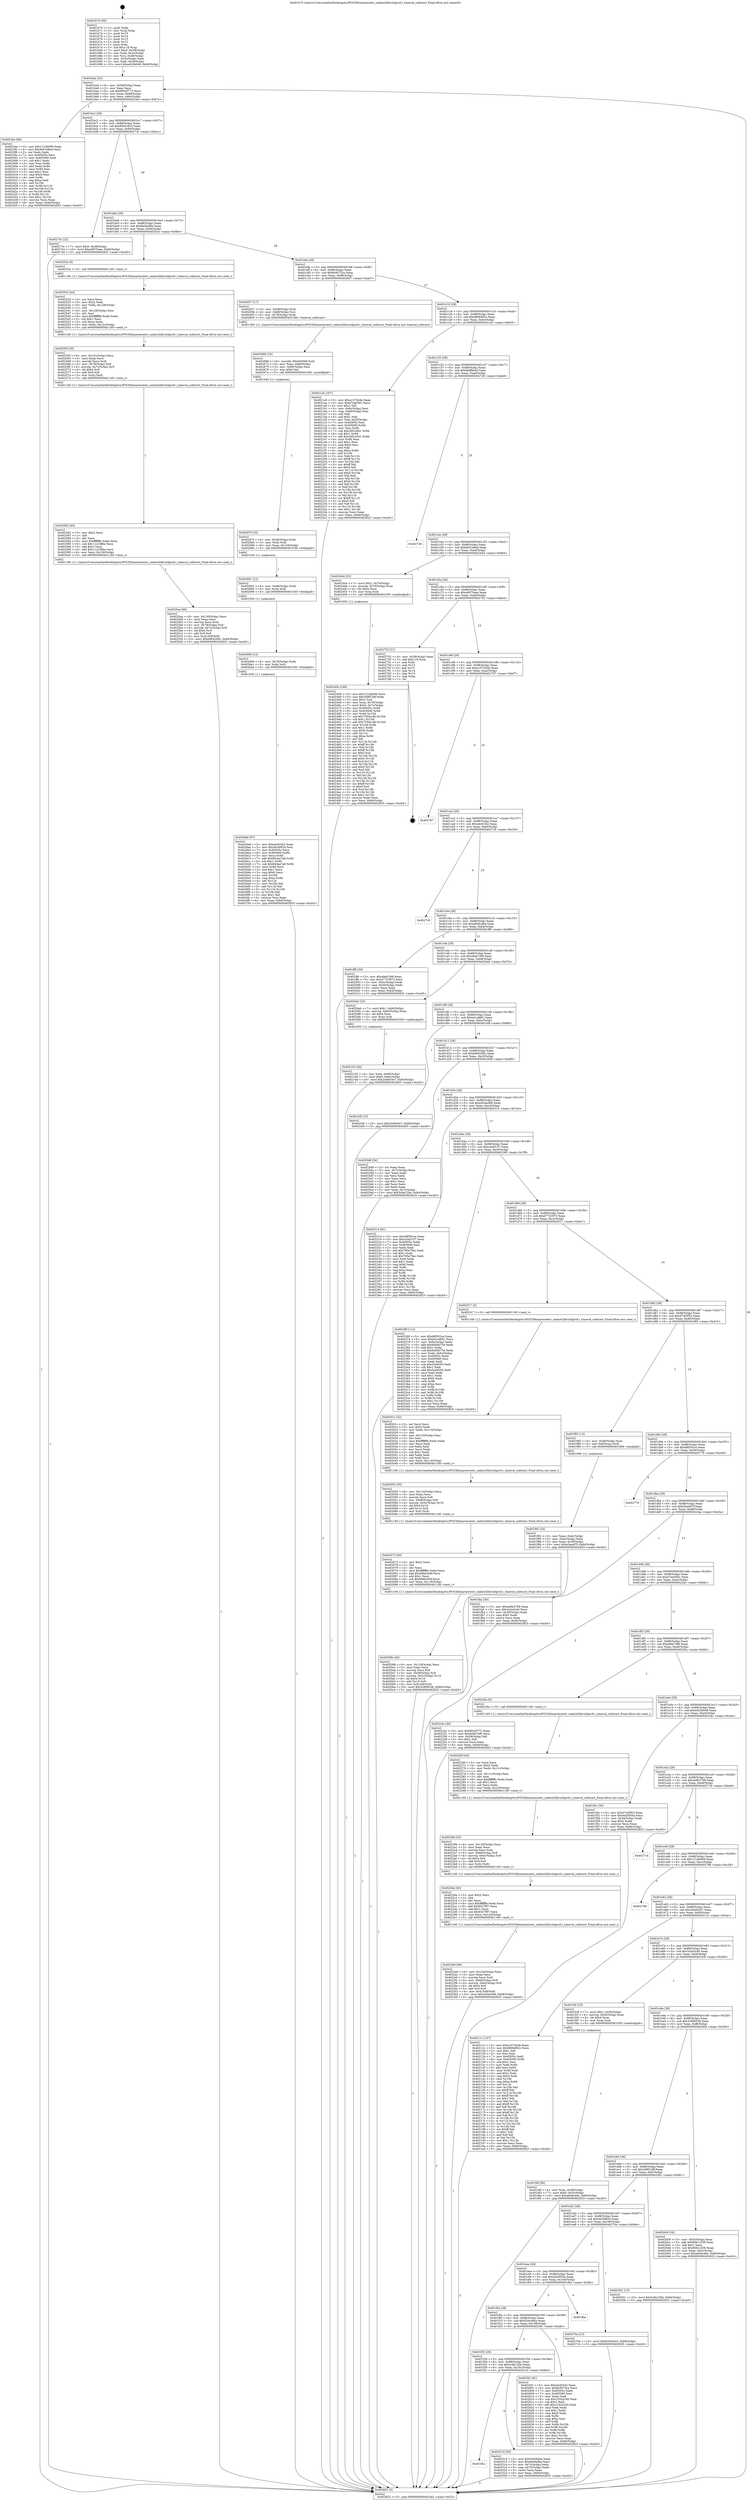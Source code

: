 digraph "0x401b70" {
  label = "0x401b70 (/mnt/c/Users/mathe/Desktop/tcc/POCII/binaries/extr_radare2librutilprof.c_timeval_subtract_Final-ollvm.out::main(0))"
  labelloc = "t"
  node[shape=record]

  Entry [label="",width=0.3,height=0.3,shape=circle,fillcolor=black,style=filled]
  "0x401ba2" [label="{
     0x401ba2 [32]\l
     | [instrs]\l
     &nbsp;&nbsp;0x401ba2 \<+6\>: mov -0x84(%rbp),%eax\l
     &nbsp;&nbsp;0x401ba8 \<+2\>: mov %eax,%ecx\l
     &nbsp;&nbsp;0x401baa \<+6\>: sub $0x8042f772,%ecx\l
     &nbsp;&nbsp;0x401bb0 \<+6\>: mov %eax,-0x88(%rbp)\l
     &nbsp;&nbsp;0x401bb6 \<+6\>: mov %ecx,-0x8c(%rbp)\l
     &nbsp;&nbsp;0x401bbc \<+6\>: je 00000000004023ee \<main+0x87e\>\l
  }"]
  "0x4023ee" [label="{
     0x4023ee [86]\l
     | [instrs]\l
     &nbsp;&nbsp;0x4023ee \<+5\>: mov $0x121db099,%eax\l
     &nbsp;&nbsp;0x4023f3 \<+5\>: mov $0x9e01b8ed,%ecx\l
     &nbsp;&nbsp;0x4023f8 \<+2\>: xor %edx,%edx\l
     &nbsp;&nbsp;0x4023fa \<+7\>: mov 0x40505c,%esi\l
     &nbsp;&nbsp;0x402401 \<+7\>: mov 0x405060,%edi\l
     &nbsp;&nbsp;0x402408 \<+3\>: sub $0x1,%edx\l
     &nbsp;&nbsp;0x40240b \<+3\>: mov %esi,%r8d\l
     &nbsp;&nbsp;0x40240e \<+3\>: add %edx,%r8d\l
     &nbsp;&nbsp;0x402411 \<+4\>: imul %r8d,%esi\l
     &nbsp;&nbsp;0x402415 \<+3\>: and $0x1,%esi\l
     &nbsp;&nbsp;0x402418 \<+3\>: cmp $0x0,%esi\l
     &nbsp;&nbsp;0x40241b \<+4\>: sete %r9b\l
     &nbsp;&nbsp;0x40241f \<+3\>: cmp $0xa,%edi\l
     &nbsp;&nbsp;0x402422 \<+4\>: setl %r10b\l
     &nbsp;&nbsp;0x402426 \<+3\>: mov %r9b,%r11b\l
     &nbsp;&nbsp;0x402429 \<+3\>: and %r10b,%r11b\l
     &nbsp;&nbsp;0x40242c \<+3\>: xor %r10b,%r9b\l
     &nbsp;&nbsp;0x40242f \<+3\>: or %r9b,%r11b\l
     &nbsp;&nbsp;0x402432 \<+4\>: test $0x1,%r11b\l
     &nbsp;&nbsp;0x402436 \<+3\>: cmovne %ecx,%eax\l
     &nbsp;&nbsp;0x402439 \<+6\>: mov %eax,-0x84(%rbp)\l
     &nbsp;&nbsp;0x40243f \<+5\>: jmp 0000000000402825 \<main+0xcb5\>\l
  }"]
  "0x401bc2" [label="{
     0x401bc2 [28]\l
     | [instrs]\l
     &nbsp;&nbsp;0x401bc2 \<+5\>: jmp 0000000000401bc7 \<main+0x57\>\l
     &nbsp;&nbsp;0x401bc7 \<+6\>: mov -0x88(%rbp),%eax\l
     &nbsp;&nbsp;0x401bcd \<+5\>: sub $0x8265c6c3,%eax\l
     &nbsp;&nbsp;0x401bd2 \<+6\>: mov %eax,-0x90(%rbp)\l
     &nbsp;&nbsp;0x401bd8 \<+6\>: je 000000000040273c \<main+0xbcc\>\l
  }"]
  Exit [label="",width=0.3,height=0.3,shape=circle,fillcolor=black,style=filled,peripheries=2]
  "0x40273c" [label="{
     0x40273c [22]\l
     | [instrs]\l
     &nbsp;&nbsp;0x40273c \<+7\>: movl $0x0,-0x38(%rbp)\l
     &nbsp;&nbsp;0x402743 \<+10\>: movl $0xa0875aee,-0x84(%rbp)\l
     &nbsp;&nbsp;0x40274d \<+5\>: jmp 0000000000402825 \<main+0xcb5\>\l
  }"]
  "0x401bde" [label="{
     0x401bde [28]\l
     | [instrs]\l
     &nbsp;&nbsp;0x401bde \<+5\>: jmp 0000000000401be3 \<main+0x73\>\l
     &nbsp;&nbsp;0x401be3 \<+6\>: mov -0x88(%rbp),%eax\l
     &nbsp;&nbsp;0x401be9 \<+5\>: sub $0x8a0defba,%eax\l
     &nbsp;&nbsp;0x401bee \<+6\>: mov %eax,-0x94(%rbp)\l
     &nbsp;&nbsp;0x401bf4 \<+6\>: je 000000000040252e \<main+0x9be\>\l
  }"]
  "0x4026a9" [label="{
     0x4026a9 [97]\l
     | [instrs]\l
     &nbsp;&nbsp;0x4026a9 \<+5\>: mov $0xa4cfc542,%eax\l
     &nbsp;&nbsp;0x4026ae \<+5\>: mov $0x3e34f924,%esi\l
     &nbsp;&nbsp;0x4026b3 \<+7\>: mov 0x40505c,%ecx\l
     &nbsp;&nbsp;0x4026ba \<+8\>: mov 0x405060,%r8d\l
     &nbsp;&nbsp;0x4026c2 \<+3\>: mov %ecx,%r9d\l
     &nbsp;&nbsp;0x4026c5 \<+7\>: add $0x843ea7a8,%r9d\l
     &nbsp;&nbsp;0x4026cc \<+4\>: sub $0x1,%r9d\l
     &nbsp;&nbsp;0x4026d0 \<+7\>: sub $0x843ea7a8,%r9d\l
     &nbsp;&nbsp;0x4026d7 \<+4\>: imul %r9d,%ecx\l
     &nbsp;&nbsp;0x4026db \<+3\>: and $0x1,%ecx\l
     &nbsp;&nbsp;0x4026de \<+3\>: cmp $0x0,%ecx\l
     &nbsp;&nbsp;0x4026e1 \<+4\>: sete %r10b\l
     &nbsp;&nbsp;0x4026e5 \<+4\>: cmp $0xa,%r8d\l
     &nbsp;&nbsp;0x4026e9 \<+4\>: setl %r11b\l
     &nbsp;&nbsp;0x4026ed \<+3\>: mov %r10b,%bl\l
     &nbsp;&nbsp;0x4026f0 \<+3\>: and %r11b,%bl\l
     &nbsp;&nbsp;0x4026f3 \<+3\>: xor %r11b,%r10b\l
     &nbsp;&nbsp;0x4026f6 \<+3\>: or %r10b,%bl\l
     &nbsp;&nbsp;0x4026f9 \<+3\>: test $0x1,%bl\l
     &nbsp;&nbsp;0x4026fc \<+3\>: cmovne %esi,%eax\l
     &nbsp;&nbsp;0x4026ff \<+6\>: mov %eax,-0x84(%rbp)\l
     &nbsp;&nbsp;0x402705 \<+5\>: jmp 0000000000402825 \<main+0xcb5\>\l
  }"]
  "0x40252e" [label="{
     0x40252e [5]\l
     | [instrs]\l
     &nbsp;&nbsp;0x40252e \<+5\>: call 0000000000401160 \<next_i\>\l
     | [calls]\l
     &nbsp;&nbsp;0x401160 \{1\} (/mnt/c/Users/mathe/Desktop/tcc/POCII/binaries/extr_radare2librutilprof.c_timeval_subtract_Final-ollvm.out::next_i)\l
  }"]
  "0x401bfa" [label="{
     0x401bfa [28]\l
     | [instrs]\l
     &nbsp;&nbsp;0x401bfa \<+5\>: jmp 0000000000401bff \<main+0x8f\>\l
     &nbsp;&nbsp;0x401bff \<+6\>: mov -0x88(%rbp),%eax\l
     &nbsp;&nbsp;0x401c05 \<+5\>: sub $0x8c9572ce,%eax\l
     &nbsp;&nbsp;0x401c0a \<+6\>: mov %eax,-0x98(%rbp)\l
     &nbsp;&nbsp;0x401c10 \<+6\>: je 0000000000402657 \<main+0xae7\>\l
  }"]
  "0x40269d" [label="{
     0x40269d [12]\l
     | [instrs]\l
     &nbsp;&nbsp;0x40269d \<+4\>: mov -0x78(%rbp),%rdx\l
     &nbsp;&nbsp;0x4026a1 \<+3\>: mov %rdx,%rdi\l
     &nbsp;&nbsp;0x4026a4 \<+5\>: call 0000000000401030 \<free@plt\>\l
     | [calls]\l
     &nbsp;&nbsp;0x401030 \{1\} (unknown)\l
  }"]
  "0x402657" [label="{
     0x402657 [17]\l
     | [instrs]\l
     &nbsp;&nbsp;0x402657 \<+4\>: mov -0x58(%rbp),%rdi\l
     &nbsp;&nbsp;0x40265b \<+4\>: mov -0x68(%rbp),%rsi\l
     &nbsp;&nbsp;0x40265f \<+4\>: mov -0x78(%rbp),%rdx\l
     &nbsp;&nbsp;0x402663 \<+5\>: call 00000000004013b0 \<timeval_subtract\>\l
     | [calls]\l
     &nbsp;&nbsp;0x4013b0 \{1\} (/mnt/c/Users/mathe/Desktop/tcc/POCII/binaries/extr_radare2librutilprof.c_timeval_subtract_Final-ollvm.out::timeval_subtract)\l
  }"]
  "0x401c16" [label="{
     0x401c16 [28]\l
     | [instrs]\l
     &nbsp;&nbsp;0x401c16 \<+5\>: jmp 0000000000401c1b \<main+0xab\>\l
     &nbsp;&nbsp;0x401c1b \<+6\>: mov -0x88(%rbp),%eax\l
     &nbsp;&nbsp;0x401c21 \<+5\>: sub $0x980b892c,%eax\l
     &nbsp;&nbsp;0x401c26 \<+6\>: mov %eax,-0x9c(%rbp)\l
     &nbsp;&nbsp;0x401c2c \<+6\>: je 00000000004021a5 \<main+0x635\>\l
  }"]
  "0x402691" [label="{
     0x402691 [12]\l
     | [instrs]\l
     &nbsp;&nbsp;0x402691 \<+4\>: mov -0x68(%rbp),%rdx\l
     &nbsp;&nbsp;0x402695 \<+3\>: mov %rdx,%rdi\l
     &nbsp;&nbsp;0x402698 \<+5\>: call 0000000000401030 \<free@plt\>\l
     | [calls]\l
     &nbsp;&nbsp;0x401030 \{1\} (unknown)\l
  }"]
  "0x4021a5" [label="{
     0x4021a5 [167]\l
     | [instrs]\l
     &nbsp;&nbsp;0x4021a5 \<+5\>: mov $0xa10742de,%eax\l
     &nbsp;&nbsp;0x4021aa \<+5\>: mov $0xe7eed391,%ecx\l
     &nbsp;&nbsp;0x4021af \<+2\>: mov $0x1,%dl\l
     &nbsp;&nbsp;0x4021b1 \<+3\>: mov -0x6c(%rbp),%esi\l
     &nbsp;&nbsp;0x4021b4 \<+3\>: cmp -0x60(%rbp),%esi\l
     &nbsp;&nbsp;0x4021b7 \<+4\>: setl %dil\l
     &nbsp;&nbsp;0x4021bb \<+4\>: and $0x1,%dil\l
     &nbsp;&nbsp;0x4021bf \<+4\>: mov %dil,-0x29(%rbp)\l
     &nbsp;&nbsp;0x4021c3 \<+7\>: mov 0x40505c,%esi\l
     &nbsp;&nbsp;0x4021ca \<+8\>: mov 0x405060,%r8d\l
     &nbsp;&nbsp;0x4021d2 \<+3\>: mov %esi,%r9d\l
     &nbsp;&nbsp;0x4021d5 \<+7\>: sub $0x2bf1a5d1,%r9d\l
     &nbsp;&nbsp;0x4021dc \<+4\>: sub $0x1,%r9d\l
     &nbsp;&nbsp;0x4021e0 \<+7\>: add $0x2bf1a5d1,%r9d\l
     &nbsp;&nbsp;0x4021e7 \<+4\>: imul %r9d,%esi\l
     &nbsp;&nbsp;0x4021eb \<+3\>: and $0x1,%esi\l
     &nbsp;&nbsp;0x4021ee \<+3\>: cmp $0x0,%esi\l
     &nbsp;&nbsp;0x4021f1 \<+4\>: sete %dil\l
     &nbsp;&nbsp;0x4021f5 \<+4\>: cmp $0xa,%r8d\l
     &nbsp;&nbsp;0x4021f9 \<+4\>: setl %r10b\l
     &nbsp;&nbsp;0x4021fd \<+3\>: mov %dil,%r11b\l
     &nbsp;&nbsp;0x402200 \<+4\>: xor $0xff,%r11b\l
     &nbsp;&nbsp;0x402204 \<+3\>: mov %r10b,%bl\l
     &nbsp;&nbsp;0x402207 \<+3\>: xor $0xff,%bl\l
     &nbsp;&nbsp;0x40220a \<+3\>: xor $0x0,%dl\l
     &nbsp;&nbsp;0x40220d \<+3\>: mov %r11b,%r14b\l
     &nbsp;&nbsp;0x402210 \<+4\>: and $0x0,%r14b\l
     &nbsp;&nbsp;0x402214 \<+3\>: and %dl,%dil\l
     &nbsp;&nbsp;0x402217 \<+3\>: mov %bl,%r15b\l
     &nbsp;&nbsp;0x40221a \<+4\>: and $0x0,%r15b\l
     &nbsp;&nbsp;0x40221e \<+3\>: and %dl,%r10b\l
     &nbsp;&nbsp;0x402221 \<+3\>: or %dil,%r14b\l
     &nbsp;&nbsp;0x402224 \<+3\>: or %r10b,%r15b\l
     &nbsp;&nbsp;0x402227 \<+3\>: xor %r15b,%r14b\l
     &nbsp;&nbsp;0x40222a \<+3\>: or %bl,%r11b\l
     &nbsp;&nbsp;0x40222d \<+4\>: xor $0xff,%r11b\l
     &nbsp;&nbsp;0x402231 \<+3\>: or $0x0,%dl\l
     &nbsp;&nbsp;0x402234 \<+3\>: and %dl,%r11b\l
     &nbsp;&nbsp;0x402237 \<+3\>: or %r11b,%r14b\l
     &nbsp;&nbsp;0x40223a \<+4\>: test $0x1,%r14b\l
     &nbsp;&nbsp;0x40223e \<+3\>: cmovne %ecx,%eax\l
     &nbsp;&nbsp;0x402241 \<+6\>: mov %eax,-0x84(%rbp)\l
     &nbsp;&nbsp;0x402247 \<+5\>: jmp 0000000000402825 \<main+0xcb5\>\l
  }"]
  "0x401c32" [label="{
     0x401c32 [28]\l
     | [instrs]\l
     &nbsp;&nbsp;0x401c32 \<+5\>: jmp 0000000000401c37 \<main+0xc7\>\l
     &nbsp;&nbsp;0x401c37 \<+6\>: mov -0x88(%rbp),%eax\l
     &nbsp;&nbsp;0x401c3d \<+5\>: sub $0x9b8f8e04,%eax\l
     &nbsp;&nbsp;0x401c42 \<+6\>: mov %eax,-0xa0(%rbp)\l
     &nbsp;&nbsp;0x401c48 \<+6\>: je 0000000000402728 \<main+0xbb8\>\l
  }"]
  "0x40267f" [label="{
     0x40267f [18]\l
     | [instrs]\l
     &nbsp;&nbsp;0x40267f \<+4\>: mov -0x58(%rbp),%rdx\l
     &nbsp;&nbsp;0x402683 \<+3\>: mov %rdx,%rdi\l
     &nbsp;&nbsp;0x402686 \<+6\>: mov %eax,-0x134(%rbp)\l
     &nbsp;&nbsp;0x40268c \<+5\>: call 0000000000401030 \<free@plt\>\l
     | [calls]\l
     &nbsp;&nbsp;0x401030 \{1\} (unknown)\l
  }"]
  "0x402728" [label="{
     0x402728\l
  }", style=dashed]
  "0x401c4e" [label="{
     0x401c4e [28]\l
     | [instrs]\l
     &nbsp;&nbsp;0x401c4e \<+5\>: jmp 0000000000401c53 \<main+0xe3\>\l
     &nbsp;&nbsp;0x401c53 \<+6\>: mov -0x88(%rbp),%eax\l
     &nbsp;&nbsp;0x401c59 \<+5\>: sub $0x9e01b8ed,%eax\l
     &nbsp;&nbsp;0x401c5e \<+6\>: mov %eax,-0xa4(%rbp)\l
     &nbsp;&nbsp;0x401c64 \<+6\>: je 0000000000402444 \<main+0x8d4\>\l
  }"]
  "0x402668" [label="{
     0x402668 [23]\l
     | [instrs]\l
     &nbsp;&nbsp;0x402668 \<+10\>: movabs $0x4030b6,%rdi\l
     &nbsp;&nbsp;0x402672 \<+3\>: mov %eax,-0x80(%rbp)\l
     &nbsp;&nbsp;0x402675 \<+3\>: mov -0x80(%rbp),%esi\l
     &nbsp;&nbsp;0x402678 \<+2\>: mov $0x0,%al\l
     &nbsp;&nbsp;0x40267a \<+5\>: call 0000000000401040 \<printf@plt\>\l
     | [calls]\l
     &nbsp;&nbsp;0x401040 \{1\} (unknown)\l
  }"]
  "0x402444" [label="{
     0x402444 [23]\l
     | [instrs]\l
     &nbsp;&nbsp;0x402444 \<+7\>: movl $0x1,-0x70(%rbp)\l
     &nbsp;&nbsp;0x40244b \<+4\>: movslq -0x70(%rbp),%rax\l
     &nbsp;&nbsp;0x40244f \<+4\>: shl $0x4,%rax\l
     &nbsp;&nbsp;0x402453 \<+3\>: mov %rax,%rdi\l
     &nbsp;&nbsp;0x402456 \<+5\>: call 0000000000401050 \<malloc@plt\>\l
     | [calls]\l
     &nbsp;&nbsp;0x401050 \{1\} (unknown)\l
  }"]
  "0x401c6a" [label="{
     0x401c6a [28]\l
     | [instrs]\l
     &nbsp;&nbsp;0x401c6a \<+5\>: jmp 0000000000401c6f \<main+0xff\>\l
     &nbsp;&nbsp;0x401c6f \<+6\>: mov -0x88(%rbp),%eax\l
     &nbsp;&nbsp;0x401c75 \<+5\>: sub $0xa0875aee,%eax\l
     &nbsp;&nbsp;0x401c7a \<+6\>: mov %eax,-0xa8(%rbp)\l
     &nbsp;&nbsp;0x401c80 \<+6\>: je 0000000000402752 \<main+0xbe2\>\l
  }"]
  "0x4025aa" [label="{
     0x4025aa [46]\l
     | [instrs]\l
     &nbsp;&nbsp;0x4025aa \<+6\>: mov -0x130(%rbp),%ecx\l
     &nbsp;&nbsp;0x4025b0 \<+3\>: imul %eax,%ecx\l
     &nbsp;&nbsp;0x4025b3 \<+3\>: movslq %ecx,%rdi\l
     &nbsp;&nbsp;0x4025b6 \<+4\>: mov -0x78(%rbp),%r8\l
     &nbsp;&nbsp;0x4025ba \<+4\>: movslq -0x7c(%rbp),%r9\l
     &nbsp;&nbsp;0x4025be \<+4\>: shl $0x4,%r9\l
     &nbsp;&nbsp;0x4025c2 \<+3\>: add %r9,%r8\l
     &nbsp;&nbsp;0x4025c5 \<+4\>: mov %rdi,0x8(%r8)\l
     &nbsp;&nbsp;0x4025c9 \<+10\>: movl $0xb964290c,-0x84(%rbp)\l
     &nbsp;&nbsp;0x4025d3 \<+5\>: jmp 0000000000402825 \<main+0xcb5\>\l
  }"]
  "0x402752" [label="{
     0x402752 [21]\l
     | [instrs]\l
     &nbsp;&nbsp;0x402752 \<+3\>: mov -0x38(%rbp),%eax\l
     &nbsp;&nbsp;0x402755 \<+7\>: add $0x118,%rsp\l
     &nbsp;&nbsp;0x40275c \<+1\>: pop %rbx\l
     &nbsp;&nbsp;0x40275d \<+2\>: pop %r12\l
     &nbsp;&nbsp;0x40275f \<+2\>: pop %r13\l
     &nbsp;&nbsp;0x402761 \<+2\>: pop %r14\l
     &nbsp;&nbsp;0x402763 \<+2\>: pop %r15\l
     &nbsp;&nbsp;0x402765 \<+1\>: pop %rbp\l
     &nbsp;&nbsp;0x402766 \<+1\>: ret\l
  }"]
  "0x401c86" [label="{
     0x401c86 [28]\l
     | [instrs]\l
     &nbsp;&nbsp;0x401c86 \<+5\>: jmp 0000000000401c8b \<main+0x11b\>\l
     &nbsp;&nbsp;0x401c8b \<+6\>: mov -0x88(%rbp),%eax\l
     &nbsp;&nbsp;0x401c91 \<+5\>: sub $0xa10742de,%eax\l
     &nbsp;&nbsp;0x401c96 \<+6\>: mov %eax,-0xac(%rbp)\l
     &nbsp;&nbsp;0x401c9c \<+6\>: je 0000000000402767 \<main+0xbf7\>\l
  }"]
  "0x402582" [label="{
     0x402582 [40]\l
     | [instrs]\l
     &nbsp;&nbsp;0x402582 \<+5\>: mov $0x2,%ecx\l
     &nbsp;&nbsp;0x402587 \<+1\>: cltd\l
     &nbsp;&nbsp;0x402588 \<+2\>: idiv %ecx\l
     &nbsp;&nbsp;0x40258a \<+6\>: imul $0xfffffffe,%edx,%ecx\l
     &nbsp;&nbsp;0x402590 \<+6\>: sub $0x11c2386e,%ecx\l
     &nbsp;&nbsp;0x402596 \<+3\>: add $0x1,%ecx\l
     &nbsp;&nbsp;0x402599 \<+6\>: add $0x11c2386e,%ecx\l
     &nbsp;&nbsp;0x40259f \<+6\>: mov %ecx,-0x130(%rbp)\l
     &nbsp;&nbsp;0x4025a5 \<+5\>: call 0000000000401160 \<next_i\>\l
     | [calls]\l
     &nbsp;&nbsp;0x401160 \{1\} (/mnt/c/Users/mathe/Desktop/tcc/POCII/binaries/extr_radare2librutilprof.c_timeval_subtract_Final-ollvm.out::next_i)\l
  }"]
  "0x402767" [label="{
     0x402767\l
  }", style=dashed]
  "0x401ca2" [label="{
     0x401ca2 [28]\l
     | [instrs]\l
     &nbsp;&nbsp;0x401ca2 \<+5\>: jmp 0000000000401ca7 \<main+0x137\>\l
     &nbsp;&nbsp;0x401ca7 \<+6\>: mov -0x88(%rbp),%eax\l
     &nbsp;&nbsp;0x401cad \<+5\>: sub $0xa4cfc542,%eax\l
     &nbsp;&nbsp;0x401cb2 \<+6\>: mov %eax,-0xb0(%rbp)\l
     &nbsp;&nbsp;0x401cb8 \<+6\>: je 00000000004027c9 \<main+0xc59\>\l
  }"]
  "0x40255f" [label="{
     0x40255f [35]\l
     | [instrs]\l
     &nbsp;&nbsp;0x40255f \<+6\>: mov -0x12c(%rbp),%ecx\l
     &nbsp;&nbsp;0x402565 \<+3\>: imul %eax,%ecx\l
     &nbsp;&nbsp;0x402568 \<+3\>: movslq %ecx,%rdi\l
     &nbsp;&nbsp;0x40256b \<+4\>: mov -0x78(%rbp),%r8\l
     &nbsp;&nbsp;0x40256f \<+4\>: movslq -0x7c(%rbp),%r9\l
     &nbsp;&nbsp;0x402573 \<+4\>: shl $0x4,%r9\l
     &nbsp;&nbsp;0x402577 \<+3\>: add %r9,%r8\l
     &nbsp;&nbsp;0x40257a \<+3\>: mov %rdi,(%r8)\l
     &nbsp;&nbsp;0x40257d \<+5\>: call 0000000000401160 \<next_i\>\l
     | [calls]\l
     &nbsp;&nbsp;0x401160 \{1\} (/mnt/c/Users/mathe/Desktop/tcc/POCII/binaries/extr_radare2librutilprof.c_timeval_subtract_Final-ollvm.out::next_i)\l
  }"]
  "0x4027c9" [label="{
     0x4027c9\l
  }", style=dashed]
  "0x401cbe" [label="{
     0x401cbe [28]\l
     | [instrs]\l
     &nbsp;&nbsp;0x401cbe \<+5\>: jmp 0000000000401cc3 \<main+0x153\>\l
     &nbsp;&nbsp;0x401cc3 \<+6\>: mov -0x88(%rbp),%eax\l
     &nbsp;&nbsp;0x401cc9 \<+5\>: sub $0xa60dc46e,%eax\l
     &nbsp;&nbsp;0x401cce \<+6\>: mov %eax,-0xb4(%rbp)\l
     &nbsp;&nbsp;0x401cd4 \<+6\>: je 0000000000401ff9 \<main+0x489\>\l
  }"]
  "0x402533" [label="{
     0x402533 [44]\l
     | [instrs]\l
     &nbsp;&nbsp;0x402533 \<+2\>: xor %ecx,%ecx\l
     &nbsp;&nbsp;0x402535 \<+5\>: mov $0x2,%edx\l
     &nbsp;&nbsp;0x40253a \<+6\>: mov %edx,-0x128(%rbp)\l
     &nbsp;&nbsp;0x402540 \<+1\>: cltd\l
     &nbsp;&nbsp;0x402541 \<+6\>: mov -0x128(%rbp),%esi\l
     &nbsp;&nbsp;0x402547 \<+2\>: idiv %esi\l
     &nbsp;&nbsp;0x402549 \<+6\>: imul $0xfffffffe,%edx,%edx\l
     &nbsp;&nbsp;0x40254f \<+3\>: sub $0x1,%ecx\l
     &nbsp;&nbsp;0x402552 \<+2\>: sub %ecx,%edx\l
     &nbsp;&nbsp;0x402554 \<+6\>: mov %edx,-0x12c(%rbp)\l
     &nbsp;&nbsp;0x40255a \<+5\>: call 0000000000401160 \<next_i\>\l
     | [calls]\l
     &nbsp;&nbsp;0x401160 \{1\} (/mnt/c/Users/mathe/Desktop/tcc/POCII/binaries/extr_radare2librutilprof.c_timeval_subtract_Final-ollvm.out::next_i)\l
  }"]
  "0x401ff9" [label="{
     0x401ff9 [30]\l
     | [instrs]\l
     &nbsp;&nbsp;0x401ff9 \<+5\>: mov $0xa9ab7ef9,%eax\l
     &nbsp;&nbsp;0x401ffe \<+5\>: mov $0xd7723973,%ecx\l
     &nbsp;&nbsp;0x402003 \<+3\>: mov -0x5c(%rbp),%edx\l
     &nbsp;&nbsp;0x402006 \<+3\>: cmp -0x50(%rbp),%edx\l
     &nbsp;&nbsp;0x402009 \<+3\>: cmovl %ecx,%eax\l
     &nbsp;&nbsp;0x40200c \<+6\>: mov %eax,-0x84(%rbp)\l
     &nbsp;&nbsp;0x402012 \<+5\>: jmp 0000000000402825 \<main+0xcb5\>\l
  }"]
  "0x401cda" [label="{
     0x401cda [28]\l
     | [instrs]\l
     &nbsp;&nbsp;0x401cda \<+5\>: jmp 0000000000401cdf \<main+0x16f\>\l
     &nbsp;&nbsp;0x401cdf \<+6\>: mov -0x88(%rbp),%eax\l
     &nbsp;&nbsp;0x401ce5 \<+5\>: sub $0xa9ab7ef9,%eax\l
     &nbsp;&nbsp;0x401cea \<+6\>: mov %eax,-0xb8(%rbp)\l
     &nbsp;&nbsp;0x401cf0 \<+6\>: je 00000000004020eb \<main+0x57b\>\l
  }"]
  "0x401f42" [label="{
     0x401f42\l
  }", style=dashed]
  "0x4020eb" [label="{
     0x4020eb [23]\l
     | [instrs]\l
     &nbsp;&nbsp;0x4020eb \<+7\>: movl $0x1,-0x60(%rbp)\l
     &nbsp;&nbsp;0x4020f2 \<+4\>: movslq -0x60(%rbp),%rax\l
     &nbsp;&nbsp;0x4020f6 \<+4\>: shl $0x4,%rax\l
     &nbsp;&nbsp;0x4020fa \<+3\>: mov %rax,%rdi\l
     &nbsp;&nbsp;0x4020fd \<+5\>: call 0000000000401050 \<malloc@plt\>\l
     | [calls]\l
     &nbsp;&nbsp;0x401050 \{1\} (unknown)\l
  }"]
  "0x401cf6" [label="{
     0x401cf6 [28]\l
     | [instrs]\l
     &nbsp;&nbsp;0x401cf6 \<+5\>: jmp 0000000000401cfb \<main+0x18b\>\l
     &nbsp;&nbsp;0x401cfb \<+6\>: mov -0x88(%rbp),%eax\l
     &nbsp;&nbsp;0x401d01 \<+5\>: sub $0xb41a8fd1,%eax\l
     &nbsp;&nbsp;0x401d06 \<+6\>: mov %eax,-0xbc(%rbp)\l
     &nbsp;&nbsp;0x401d0c \<+6\>: je 00000000004023df \<main+0x86f\>\l
  }"]
  "0x402510" [label="{
     0x402510 [30]\l
     | [instrs]\l
     &nbsp;&nbsp;0x402510 \<+5\>: mov $0x55dc0e6a,%eax\l
     &nbsp;&nbsp;0x402515 \<+5\>: mov $0x8a0defba,%ecx\l
     &nbsp;&nbsp;0x40251a \<+3\>: mov -0x7c(%rbp),%edx\l
     &nbsp;&nbsp;0x40251d \<+3\>: cmp -0x70(%rbp),%edx\l
     &nbsp;&nbsp;0x402520 \<+3\>: cmovl %ecx,%eax\l
     &nbsp;&nbsp;0x402523 \<+6\>: mov %eax,-0x84(%rbp)\l
     &nbsp;&nbsp;0x402529 \<+5\>: jmp 0000000000402825 \<main+0xcb5\>\l
  }"]
  "0x4023df" [label="{
     0x4023df [15]\l
     | [instrs]\l
     &nbsp;&nbsp;0x4023df \<+10\>: movl $0x24d403e7,-0x84(%rbp)\l
     &nbsp;&nbsp;0x4023e9 \<+5\>: jmp 0000000000402825 \<main+0xcb5\>\l
  }"]
  "0x401d12" [label="{
     0x401d12 [28]\l
     | [instrs]\l
     &nbsp;&nbsp;0x401d12 \<+5\>: jmp 0000000000401d17 \<main+0x1a7\>\l
     &nbsp;&nbsp;0x401d17 \<+6\>: mov -0x88(%rbp),%eax\l
     &nbsp;&nbsp;0x401d1d \<+5\>: sub $0xb964290c,%eax\l
     &nbsp;&nbsp;0x401d22 \<+6\>: mov %eax,-0xc0(%rbp)\l
     &nbsp;&nbsp;0x401d28 \<+6\>: je 00000000004025d8 \<main+0xa68\>\l
  }"]
  "0x401f26" [label="{
     0x401f26 [28]\l
     | [instrs]\l
     &nbsp;&nbsp;0x401f26 \<+5\>: jmp 0000000000401f2b \<main+0x3bb\>\l
     &nbsp;&nbsp;0x401f2b \<+6\>: mov -0x88(%rbp),%eax\l
     &nbsp;&nbsp;0x401f31 \<+5\>: sub $0x5c9e12bb,%eax\l
     &nbsp;&nbsp;0x401f36 \<+6\>: mov %eax,-0x10c(%rbp)\l
     &nbsp;&nbsp;0x401f3c \<+6\>: je 0000000000402510 \<main+0x9a0\>\l
  }"]
  "0x4025d8" [label="{
     0x4025d8 [36]\l
     | [instrs]\l
     &nbsp;&nbsp;0x4025d8 \<+2\>: xor %eax,%eax\l
     &nbsp;&nbsp;0x4025da \<+3\>: mov -0x7c(%rbp),%ecx\l
     &nbsp;&nbsp;0x4025dd \<+2\>: mov %eax,%edx\l
     &nbsp;&nbsp;0x4025df \<+2\>: sub %ecx,%edx\l
     &nbsp;&nbsp;0x4025e1 \<+2\>: mov %eax,%ecx\l
     &nbsp;&nbsp;0x4025e3 \<+3\>: sub $0x1,%ecx\l
     &nbsp;&nbsp;0x4025e6 \<+2\>: add %ecx,%edx\l
     &nbsp;&nbsp;0x4025e8 \<+2\>: sub %edx,%eax\l
     &nbsp;&nbsp;0x4025ea \<+3\>: mov %eax,-0x7c(%rbp)\l
     &nbsp;&nbsp;0x4025ed \<+10\>: movl $0x5c9e12bb,-0x84(%rbp)\l
     &nbsp;&nbsp;0x4025f7 \<+5\>: jmp 0000000000402825 \<main+0xcb5\>\l
  }"]
  "0x401d2e" [label="{
     0x401d2e [28]\l
     | [instrs]\l
     &nbsp;&nbsp;0x401d2e \<+5\>: jmp 0000000000401d33 \<main+0x1c3\>\l
     &nbsp;&nbsp;0x401d33 \<+6\>: mov -0x88(%rbp),%eax\l
     &nbsp;&nbsp;0x401d39 \<+5\>: sub $0xc63ea3b8,%eax\l
     &nbsp;&nbsp;0x401d3e \<+6\>: mov %eax,-0xc4(%rbp)\l
     &nbsp;&nbsp;0x401d44 \<+6\>: je 0000000000402314 \<main+0x7a4\>\l
  }"]
  "0x4025fc" [label="{
     0x4025fc [91]\l
     | [instrs]\l
     &nbsp;&nbsp;0x4025fc \<+5\>: mov $0xa4cfc542,%eax\l
     &nbsp;&nbsp;0x402601 \<+5\>: mov $0x8c9572ce,%ecx\l
     &nbsp;&nbsp;0x402606 \<+7\>: mov 0x40505c,%edx\l
     &nbsp;&nbsp;0x40260d \<+7\>: mov 0x405060,%esi\l
     &nbsp;&nbsp;0x402614 \<+2\>: mov %edx,%edi\l
     &nbsp;&nbsp;0x402616 \<+6\>: sub $0x2192d160,%edi\l
     &nbsp;&nbsp;0x40261c \<+3\>: sub $0x1,%edi\l
     &nbsp;&nbsp;0x40261f \<+6\>: add $0x2192d160,%edi\l
     &nbsp;&nbsp;0x402625 \<+3\>: imul %edi,%edx\l
     &nbsp;&nbsp;0x402628 \<+3\>: and $0x1,%edx\l
     &nbsp;&nbsp;0x40262b \<+3\>: cmp $0x0,%edx\l
     &nbsp;&nbsp;0x40262e \<+4\>: sete %r8b\l
     &nbsp;&nbsp;0x402632 \<+3\>: cmp $0xa,%esi\l
     &nbsp;&nbsp;0x402635 \<+4\>: setl %r9b\l
     &nbsp;&nbsp;0x402639 \<+3\>: mov %r8b,%r10b\l
     &nbsp;&nbsp;0x40263c \<+3\>: and %r9b,%r10b\l
     &nbsp;&nbsp;0x40263f \<+3\>: xor %r9b,%r8b\l
     &nbsp;&nbsp;0x402642 \<+3\>: or %r8b,%r10b\l
     &nbsp;&nbsp;0x402645 \<+4\>: test $0x1,%r10b\l
     &nbsp;&nbsp;0x402649 \<+3\>: cmovne %ecx,%eax\l
     &nbsp;&nbsp;0x40264c \<+6\>: mov %eax,-0x84(%rbp)\l
     &nbsp;&nbsp;0x402652 \<+5\>: jmp 0000000000402825 \<main+0xcb5\>\l
  }"]
  "0x402314" [label="{
     0x402314 [91]\l
     | [instrs]\l
     &nbsp;&nbsp;0x402314 \<+5\>: mov $0xd8f302ce,%eax\l
     &nbsp;&nbsp;0x402319 \<+5\>: mov $0xca5a51f7,%ecx\l
     &nbsp;&nbsp;0x40231e \<+7\>: mov 0x40505c,%edx\l
     &nbsp;&nbsp;0x402325 \<+7\>: mov 0x405060,%esi\l
     &nbsp;&nbsp;0x40232c \<+2\>: mov %edx,%edi\l
     &nbsp;&nbsp;0x40232e \<+6\>: add $0x795a79ec,%edi\l
     &nbsp;&nbsp;0x402334 \<+3\>: sub $0x1,%edi\l
     &nbsp;&nbsp;0x402337 \<+6\>: sub $0x795a79ec,%edi\l
     &nbsp;&nbsp;0x40233d \<+3\>: imul %edi,%edx\l
     &nbsp;&nbsp;0x402340 \<+3\>: and $0x1,%edx\l
     &nbsp;&nbsp;0x402343 \<+3\>: cmp $0x0,%edx\l
     &nbsp;&nbsp;0x402346 \<+4\>: sete %r8b\l
     &nbsp;&nbsp;0x40234a \<+3\>: cmp $0xa,%esi\l
     &nbsp;&nbsp;0x40234d \<+4\>: setl %r9b\l
     &nbsp;&nbsp;0x402351 \<+3\>: mov %r8b,%r10b\l
     &nbsp;&nbsp;0x402354 \<+3\>: and %r9b,%r10b\l
     &nbsp;&nbsp;0x402357 \<+3\>: xor %r9b,%r8b\l
     &nbsp;&nbsp;0x40235a \<+3\>: or %r8b,%r10b\l
     &nbsp;&nbsp;0x40235d \<+4\>: test $0x1,%r10b\l
     &nbsp;&nbsp;0x402361 \<+3\>: cmovne %ecx,%eax\l
     &nbsp;&nbsp;0x402364 \<+6\>: mov %eax,-0x84(%rbp)\l
     &nbsp;&nbsp;0x40236a \<+5\>: jmp 0000000000402825 \<main+0xcb5\>\l
  }"]
  "0x401d4a" [label="{
     0x401d4a [28]\l
     | [instrs]\l
     &nbsp;&nbsp;0x401d4a \<+5\>: jmp 0000000000401d4f \<main+0x1df\>\l
     &nbsp;&nbsp;0x401d4f \<+6\>: mov -0x88(%rbp),%eax\l
     &nbsp;&nbsp;0x401d55 \<+5\>: sub $0xca5a51f7,%eax\l
     &nbsp;&nbsp;0x401d5a \<+6\>: mov %eax,-0xc8(%rbp)\l
     &nbsp;&nbsp;0x401d60 \<+6\>: je 000000000040236f \<main+0x7ff\>\l
  }"]
  "0x401f0a" [label="{
     0x401f0a [28]\l
     | [instrs]\l
     &nbsp;&nbsp;0x401f0a \<+5\>: jmp 0000000000401f0f \<main+0x39f\>\l
     &nbsp;&nbsp;0x401f0f \<+6\>: mov -0x88(%rbp),%eax\l
     &nbsp;&nbsp;0x401f15 \<+5\>: sub $0x55dc0e6a,%eax\l
     &nbsp;&nbsp;0x401f1a \<+6\>: mov %eax,-0x108(%rbp)\l
     &nbsp;&nbsp;0x401f20 \<+6\>: je 00000000004025fc \<main+0xa8c\>\l
  }"]
  "0x40236f" [label="{
     0x40236f [112]\l
     | [instrs]\l
     &nbsp;&nbsp;0x40236f \<+5\>: mov $0xd8f302ce,%eax\l
     &nbsp;&nbsp;0x402374 \<+5\>: mov $0xb41a8fd1,%ecx\l
     &nbsp;&nbsp;0x402379 \<+3\>: mov -0x6c(%rbp),%edx\l
     &nbsp;&nbsp;0x40237c \<+6\>: add $0x6dd4b75e,%edx\l
     &nbsp;&nbsp;0x402382 \<+3\>: add $0x1,%edx\l
     &nbsp;&nbsp;0x402385 \<+6\>: sub $0x6dd4b75e,%edx\l
     &nbsp;&nbsp;0x40238b \<+3\>: mov %edx,-0x6c(%rbp)\l
     &nbsp;&nbsp;0x40238e \<+7\>: mov 0x40505c,%edx\l
     &nbsp;&nbsp;0x402395 \<+7\>: mov 0x405060,%esi\l
     &nbsp;&nbsp;0x40239c \<+2\>: mov %edx,%edi\l
     &nbsp;&nbsp;0x40239e \<+6\>: sub $0x3cdd550,%edi\l
     &nbsp;&nbsp;0x4023a4 \<+3\>: sub $0x1,%edi\l
     &nbsp;&nbsp;0x4023a7 \<+6\>: add $0x3cdd550,%edi\l
     &nbsp;&nbsp;0x4023ad \<+3\>: imul %edi,%edx\l
     &nbsp;&nbsp;0x4023b0 \<+3\>: and $0x1,%edx\l
     &nbsp;&nbsp;0x4023b3 \<+3\>: cmp $0x0,%edx\l
     &nbsp;&nbsp;0x4023b6 \<+4\>: sete %r8b\l
     &nbsp;&nbsp;0x4023ba \<+3\>: cmp $0xa,%esi\l
     &nbsp;&nbsp;0x4023bd \<+4\>: setl %r9b\l
     &nbsp;&nbsp;0x4023c1 \<+3\>: mov %r8b,%r10b\l
     &nbsp;&nbsp;0x4023c4 \<+3\>: and %r9b,%r10b\l
     &nbsp;&nbsp;0x4023c7 \<+3\>: xor %r9b,%r8b\l
     &nbsp;&nbsp;0x4023ca \<+3\>: or %r8b,%r10b\l
     &nbsp;&nbsp;0x4023cd \<+4\>: test $0x1,%r10b\l
     &nbsp;&nbsp;0x4023d1 \<+3\>: cmovne %ecx,%eax\l
     &nbsp;&nbsp;0x4023d4 \<+6\>: mov %eax,-0x84(%rbp)\l
     &nbsp;&nbsp;0x4023da \<+5\>: jmp 0000000000402825 \<main+0xcb5\>\l
  }"]
  "0x401d66" [label="{
     0x401d66 [28]\l
     | [instrs]\l
     &nbsp;&nbsp;0x401d66 \<+5\>: jmp 0000000000401d6b \<main+0x1fb\>\l
     &nbsp;&nbsp;0x401d6b \<+6\>: mov -0x88(%rbp),%eax\l
     &nbsp;&nbsp;0x401d71 \<+5\>: sub $0xd7723973,%eax\l
     &nbsp;&nbsp;0x401d76 \<+6\>: mov %eax,-0xcc(%rbp)\l
     &nbsp;&nbsp;0x401d7c \<+6\>: je 0000000000402017 \<main+0x4a7\>\l
  }"]
  "0x401f6a" [label="{
     0x401f6a\l
  }", style=dashed]
  "0x402017" [label="{
     0x402017 [5]\l
     | [instrs]\l
     &nbsp;&nbsp;0x402017 \<+5\>: call 0000000000401160 \<next_i\>\l
     | [calls]\l
     &nbsp;&nbsp;0x401160 \{1\} (/mnt/c/Users/mathe/Desktop/tcc/POCII/binaries/extr_radare2librutilprof.c_timeval_subtract_Final-ollvm.out::next_i)\l
  }"]
  "0x401d82" [label="{
     0x401d82 [28]\l
     | [instrs]\l
     &nbsp;&nbsp;0x401d82 \<+5\>: jmp 0000000000401d87 \<main+0x217\>\l
     &nbsp;&nbsp;0x401d87 \<+6\>: mov -0x88(%rbp),%eax\l
     &nbsp;&nbsp;0x401d8d \<+5\>: sub $0xd7cb5f53,%eax\l
     &nbsp;&nbsp;0x401d92 \<+6\>: mov %eax,-0xd0(%rbp)\l
     &nbsp;&nbsp;0x401d98 \<+6\>: je 0000000000401f85 \<main+0x415\>\l
  }"]
  "0x401eee" [label="{
     0x401eee [28]\l
     | [instrs]\l
     &nbsp;&nbsp;0x401eee \<+5\>: jmp 0000000000401ef3 \<main+0x383\>\l
     &nbsp;&nbsp;0x401ef3 \<+6\>: mov -0x88(%rbp),%eax\l
     &nbsp;&nbsp;0x401ef9 \<+5\>: sub $0x4d20f35a,%eax\l
     &nbsp;&nbsp;0x401efe \<+6\>: mov %eax,-0x104(%rbp)\l
     &nbsp;&nbsp;0x401f04 \<+6\>: je 0000000000401f6a \<main+0x3fa\>\l
  }"]
  "0x401f85" [label="{
     0x401f85 [13]\l
     | [instrs]\l
     &nbsp;&nbsp;0x401f85 \<+4\>: mov -0x48(%rbp),%rax\l
     &nbsp;&nbsp;0x401f89 \<+4\>: mov 0x8(%rax),%rdi\l
     &nbsp;&nbsp;0x401f8d \<+5\>: call 0000000000401060 \<atoi@plt\>\l
     | [calls]\l
     &nbsp;&nbsp;0x401060 \{1\} (unknown)\l
  }"]
  "0x401d9e" [label="{
     0x401d9e [28]\l
     | [instrs]\l
     &nbsp;&nbsp;0x401d9e \<+5\>: jmp 0000000000401da3 \<main+0x233\>\l
     &nbsp;&nbsp;0x401da3 \<+6\>: mov -0x88(%rbp),%eax\l
     &nbsp;&nbsp;0x401da9 \<+5\>: sub $0xd8f302ce,%eax\l
     &nbsp;&nbsp;0x401dae \<+6\>: mov %eax,-0xd4(%rbp)\l
     &nbsp;&nbsp;0x401db4 \<+6\>: je 0000000000402776 \<main+0xc06\>\l
  }"]
  "0x40270a" [label="{
     0x40270a [15]\l
     | [instrs]\l
     &nbsp;&nbsp;0x40270a \<+10\>: movl $0x8265c6c3,-0x84(%rbp)\l
     &nbsp;&nbsp;0x402714 \<+5\>: jmp 0000000000402825 \<main+0xcb5\>\l
  }"]
  "0x402776" [label="{
     0x402776\l
  }", style=dashed]
  "0x401dba" [label="{
     0x401dba [28]\l
     | [instrs]\l
     &nbsp;&nbsp;0x401dba \<+5\>: jmp 0000000000401dbf \<main+0x24f\>\l
     &nbsp;&nbsp;0x401dbf \<+6\>: mov -0x88(%rbp),%eax\l
     &nbsp;&nbsp;0x401dc5 \<+5\>: sub $0xe5aa4f7f,%eax\l
     &nbsp;&nbsp;0x401dca \<+6\>: mov %eax,-0xd8(%rbp)\l
     &nbsp;&nbsp;0x401dd0 \<+6\>: je 0000000000401faa \<main+0x43a\>\l
  }"]
  "0x401ed2" [label="{
     0x401ed2 [28]\l
     | [instrs]\l
     &nbsp;&nbsp;0x401ed2 \<+5\>: jmp 0000000000401ed7 \<main+0x367\>\l
     &nbsp;&nbsp;0x401ed7 \<+6\>: mov -0x88(%rbp),%eax\l
     &nbsp;&nbsp;0x401edd \<+5\>: sub $0x3e34f924,%eax\l
     &nbsp;&nbsp;0x401ee2 \<+6\>: mov %eax,-0x100(%rbp)\l
     &nbsp;&nbsp;0x401ee8 \<+6\>: je 000000000040270a \<main+0xb9a\>\l
  }"]
  "0x401faa" [label="{
     0x401faa [30]\l
     | [instrs]\l
     &nbsp;&nbsp;0x401faa \<+5\>: mov $0xee9b3768,%eax\l
     &nbsp;&nbsp;0x401faf \<+5\>: mov $0x3a3a3c40,%ecx\l
     &nbsp;&nbsp;0x401fb4 \<+3\>: mov -0x30(%rbp),%edx\l
     &nbsp;&nbsp;0x401fb7 \<+3\>: cmp $0x0,%edx\l
     &nbsp;&nbsp;0x401fba \<+3\>: cmove %ecx,%eax\l
     &nbsp;&nbsp;0x401fbd \<+6\>: mov %eax,-0x84(%rbp)\l
     &nbsp;&nbsp;0x401fc3 \<+5\>: jmp 0000000000402825 \<main+0xcb5\>\l
  }"]
  "0x401dd6" [label="{
     0x401dd6 [28]\l
     | [instrs]\l
     &nbsp;&nbsp;0x401dd6 \<+5\>: jmp 0000000000401ddb \<main+0x26b\>\l
     &nbsp;&nbsp;0x401ddb \<+6\>: mov -0x88(%rbp),%eax\l
     &nbsp;&nbsp;0x401de1 \<+5\>: sub $0xe7eed391,%eax\l
     &nbsp;&nbsp;0x401de6 \<+6\>: mov %eax,-0xdc(%rbp)\l
     &nbsp;&nbsp;0x401dec \<+6\>: je 000000000040224c \<main+0x6dc\>\l
  }"]
  "0x402501" [label="{
     0x402501 [15]\l
     | [instrs]\l
     &nbsp;&nbsp;0x402501 \<+10\>: movl $0x5c9e12bb,-0x84(%rbp)\l
     &nbsp;&nbsp;0x40250b \<+5\>: jmp 0000000000402825 \<main+0xcb5\>\l
  }"]
  "0x40224c" [label="{
     0x40224c [30]\l
     | [instrs]\l
     &nbsp;&nbsp;0x40224c \<+5\>: mov $0x8042f772,%eax\l
     &nbsp;&nbsp;0x402251 \<+5\>: mov $0xe8da74f6,%ecx\l
     &nbsp;&nbsp;0x402256 \<+3\>: mov -0x29(%rbp),%dl\l
     &nbsp;&nbsp;0x402259 \<+3\>: test $0x1,%dl\l
     &nbsp;&nbsp;0x40225c \<+3\>: cmovne %ecx,%eax\l
     &nbsp;&nbsp;0x40225f \<+6\>: mov %eax,-0x84(%rbp)\l
     &nbsp;&nbsp;0x402265 \<+5\>: jmp 0000000000402825 \<main+0xcb5\>\l
  }"]
  "0x401df2" [label="{
     0x401df2 [28]\l
     | [instrs]\l
     &nbsp;&nbsp;0x401df2 \<+5\>: jmp 0000000000401df7 \<main+0x287\>\l
     &nbsp;&nbsp;0x401df7 \<+6\>: mov -0x88(%rbp),%eax\l
     &nbsp;&nbsp;0x401dfd \<+5\>: sub $0xe8da74f6,%eax\l
     &nbsp;&nbsp;0x401e02 \<+6\>: mov %eax,-0xe0(%rbp)\l
     &nbsp;&nbsp;0x401e08 \<+6\>: je 000000000040226a \<main+0x6fa\>\l
  }"]
  "0x40245b" [label="{
     0x40245b [166]\l
     | [instrs]\l
     &nbsp;&nbsp;0x40245b \<+5\>: mov $0x121db099,%ecx\l
     &nbsp;&nbsp;0x402460 \<+5\>: mov $0x3d9f128f,%edx\l
     &nbsp;&nbsp;0x402465 \<+3\>: mov $0x1,%sil\l
     &nbsp;&nbsp;0x402468 \<+4\>: mov %rax,-0x78(%rbp)\l
     &nbsp;&nbsp;0x40246c \<+7\>: movl $0x0,-0x7c(%rbp)\l
     &nbsp;&nbsp;0x402473 \<+8\>: mov 0x40505c,%r8d\l
     &nbsp;&nbsp;0x40247b \<+8\>: mov 0x405060,%r9d\l
     &nbsp;&nbsp;0x402483 \<+3\>: mov %r8d,%r10d\l
     &nbsp;&nbsp;0x402486 \<+7\>: sub $0x755fa1d6,%r10d\l
     &nbsp;&nbsp;0x40248d \<+4\>: sub $0x1,%r10d\l
     &nbsp;&nbsp;0x402491 \<+7\>: add $0x755fa1d6,%r10d\l
     &nbsp;&nbsp;0x402498 \<+4\>: imul %r10d,%r8d\l
     &nbsp;&nbsp;0x40249c \<+4\>: and $0x1,%r8d\l
     &nbsp;&nbsp;0x4024a0 \<+4\>: cmp $0x0,%r8d\l
     &nbsp;&nbsp;0x4024a4 \<+4\>: sete %r11b\l
     &nbsp;&nbsp;0x4024a8 \<+4\>: cmp $0xa,%r9d\l
     &nbsp;&nbsp;0x4024ac \<+3\>: setl %bl\l
     &nbsp;&nbsp;0x4024af \<+3\>: mov %r11b,%r14b\l
     &nbsp;&nbsp;0x4024b2 \<+4\>: xor $0xff,%r14b\l
     &nbsp;&nbsp;0x4024b6 \<+3\>: mov %bl,%r15b\l
     &nbsp;&nbsp;0x4024b9 \<+4\>: xor $0xff,%r15b\l
     &nbsp;&nbsp;0x4024bd \<+4\>: xor $0x0,%sil\l
     &nbsp;&nbsp;0x4024c1 \<+3\>: mov %r14b,%r12b\l
     &nbsp;&nbsp;0x4024c4 \<+4\>: and $0x0,%r12b\l
     &nbsp;&nbsp;0x4024c8 \<+3\>: and %sil,%r11b\l
     &nbsp;&nbsp;0x4024cb \<+3\>: mov %r15b,%r13b\l
     &nbsp;&nbsp;0x4024ce \<+4\>: and $0x0,%r13b\l
     &nbsp;&nbsp;0x4024d2 \<+3\>: and %sil,%bl\l
     &nbsp;&nbsp;0x4024d5 \<+3\>: or %r11b,%r12b\l
     &nbsp;&nbsp;0x4024d8 \<+3\>: or %bl,%r13b\l
     &nbsp;&nbsp;0x4024db \<+3\>: xor %r13b,%r12b\l
     &nbsp;&nbsp;0x4024de \<+3\>: or %r15b,%r14b\l
     &nbsp;&nbsp;0x4024e1 \<+4\>: xor $0xff,%r14b\l
     &nbsp;&nbsp;0x4024e5 \<+4\>: or $0x0,%sil\l
     &nbsp;&nbsp;0x4024e9 \<+3\>: and %sil,%r14b\l
     &nbsp;&nbsp;0x4024ec \<+3\>: or %r14b,%r12b\l
     &nbsp;&nbsp;0x4024ef \<+4\>: test $0x1,%r12b\l
     &nbsp;&nbsp;0x4024f3 \<+3\>: cmovne %edx,%ecx\l
     &nbsp;&nbsp;0x4024f6 \<+6\>: mov %ecx,-0x84(%rbp)\l
     &nbsp;&nbsp;0x4024fc \<+5\>: jmp 0000000000402825 \<main+0xcb5\>\l
  }"]
  "0x40226a" [label="{
     0x40226a [5]\l
     | [instrs]\l
     &nbsp;&nbsp;0x40226a \<+5\>: call 0000000000401160 \<next_i\>\l
     | [calls]\l
     &nbsp;&nbsp;0x401160 \{1\} (/mnt/c/Users/mathe/Desktop/tcc/POCII/binaries/extr_radare2librutilprof.c_timeval_subtract_Final-ollvm.out::next_i)\l
  }"]
  "0x401e0e" [label="{
     0x401e0e [28]\l
     | [instrs]\l
     &nbsp;&nbsp;0x401e0e \<+5\>: jmp 0000000000401e13 \<main+0x2a3\>\l
     &nbsp;&nbsp;0x401e13 \<+6\>: mov -0x88(%rbp),%eax\l
     &nbsp;&nbsp;0x401e19 \<+5\>: sub $0xed23b048,%eax\l
     &nbsp;&nbsp;0x401e1e \<+6\>: mov %eax,-0xe4(%rbp)\l
     &nbsp;&nbsp;0x401e24 \<+6\>: je 0000000000401f4c \<main+0x3dc\>\l
  }"]
  "0x4022e6" [label="{
     0x4022e6 [46]\l
     | [instrs]\l
     &nbsp;&nbsp;0x4022e6 \<+6\>: mov -0x124(%rbp),%ecx\l
     &nbsp;&nbsp;0x4022ec \<+3\>: imul %eax,%ecx\l
     &nbsp;&nbsp;0x4022ef \<+3\>: movslq %ecx,%rdi\l
     &nbsp;&nbsp;0x4022f2 \<+4\>: mov -0x68(%rbp),%r8\l
     &nbsp;&nbsp;0x4022f6 \<+4\>: movslq -0x6c(%rbp),%r9\l
     &nbsp;&nbsp;0x4022fa \<+4\>: shl $0x4,%r9\l
     &nbsp;&nbsp;0x4022fe \<+3\>: add %r9,%r8\l
     &nbsp;&nbsp;0x402301 \<+4\>: mov %rdi,0x8(%r8)\l
     &nbsp;&nbsp;0x402305 \<+10\>: movl $0xc63ea3b8,-0x84(%rbp)\l
     &nbsp;&nbsp;0x40230f \<+5\>: jmp 0000000000402825 \<main+0xcb5\>\l
  }"]
  "0x401f4c" [label="{
     0x401f4c [30]\l
     | [instrs]\l
     &nbsp;&nbsp;0x401f4c \<+5\>: mov $0xd7cb5f53,%eax\l
     &nbsp;&nbsp;0x401f51 \<+5\>: mov $0x4d20f35a,%ecx\l
     &nbsp;&nbsp;0x401f56 \<+3\>: mov -0x34(%rbp),%edx\l
     &nbsp;&nbsp;0x401f59 \<+3\>: cmp $0x2,%edx\l
     &nbsp;&nbsp;0x401f5c \<+3\>: cmovne %ecx,%eax\l
     &nbsp;&nbsp;0x401f5f \<+6\>: mov %eax,-0x84(%rbp)\l
     &nbsp;&nbsp;0x401f65 \<+5\>: jmp 0000000000402825 \<main+0xcb5\>\l
  }"]
  "0x401e2a" [label="{
     0x401e2a [28]\l
     | [instrs]\l
     &nbsp;&nbsp;0x401e2a \<+5\>: jmp 0000000000401e2f \<main+0x2bf\>\l
     &nbsp;&nbsp;0x401e2f \<+6\>: mov -0x88(%rbp),%eax\l
     &nbsp;&nbsp;0x401e35 \<+5\>: sub $0xee9b3768,%eax\l
     &nbsp;&nbsp;0x401e3a \<+6\>: mov %eax,-0xe8(%rbp)\l
     &nbsp;&nbsp;0x401e40 \<+6\>: je 0000000000402719 \<main+0xba9\>\l
  }"]
  "0x402825" [label="{
     0x402825 [5]\l
     | [instrs]\l
     &nbsp;&nbsp;0x402825 \<+5\>: jmp 0000000000401ba2 \<main+0x32\>\l
  }"]
  "0x401b70" [label="{
     0x401b70 [50]\l
     | [instrs]\l
     &nbsp;&nbsp;0x401b70 \<+1\>: push %rbp\l
     &nbsp;&nbsp;0x401b71 \<+3\>: mov %rsp,%rbp\l
     &nbsp;&nbsp;0x401b74 \<+2\>: push %r15\l
     &nbsp;&nbsp;0x401b76 \<+2\>: push %r14\l
     &nbsp;&nbsp;0x401b78 \<+2\>: push %r13\l
     &nbsp;&nbsp;0x401b7a \<+2\>: push %r12\l
     &nbsp;&nbsp;0x401b7c \<+1\>: push %rbx\l
     &nbsp;&nbsp;0x401b7d \<+7\>: sub $0x118,%rsp\l
     &nbsp;&nbsp;0x401b84 \<+7\>: movl $0x0,-0x38(%rbp)\l
     &nbsp;&nbsp;0x401b8b \<+3\>: mov %edi,-0x3c(%rbp)\l
     &nbsp;&nbsp;0x401b8e \<+4\>: mov %rsi,-0x48(%rbp)\l
     &nbsp;&nbsp;0x401b92 \<+3\>: mov -0x3c(%rbp),%edi\l
     &nbsp;&nbsp;0x401b95 \<+3\>: mov %edi,-0x34(%rbp)\l
     &nbsp;&nbsp;0x401b98 \<+10\>: movl $0xed23b048,-0x84(%rbp)\l
  }"]
  "0x401f92" [label="{
     0x401f92 [24]\l
     | [instrs]\l
     &nbsp;&nbsp;0x401f92 \<+3\>: mov %eax,-0x4c(%rbp)\l
     &nbsp;&nbsp;0x401f95 \<+3\>: mov -0x4c(%rbp),%eax\l
     &nbsp;&nbsp;0x401f98 \<+3\>: mov %eax,-0x30(%rbp)\l
     &nbsp;&nbsp;0x401f9b \<+10\>: movl $0xe5aa4f7f,-0x84(%rbp)\l
     &nbsp;&nbsp;0x401fa5 \<+5\>: jmp 0000000000402825 \<main+0xcb5\>\l
  }"]
  "0x4022be" [label="{
     0x4022be [40]\l
     | [instrs]\l
     &nbsp;&nbsp;0x4022be \<+5\>: mov $0x2,%ecx\l
     &nbsp;&nbsp;0x4022c3 \<+1\>: cltd\l
     &nbsp;&nbsp;0x4022c4 \<+2\>: idiv %ecx\l
     &nbsp;&nbsp;0x4022c6 \<+6\>: imul $0xfffffffe,%edx,%ecx\l
     &nbsp;&nbsp;0x4022cc \<+6\>: add $0x63c7f87,%ecx\l
     &nbsp;&nbsp;0x4022d2 \<+3\>: add $0x1,%ecx\l
     &nbsp;&nbsp;0x4022d5 \<+6\>: sub $0x63c7f87,%ecx\l
     &nbsp;&nbsp;0x4022db \<+6\>: mov %ecx,-0x124(%rbp)\l
     &nbsp;&nbsp;0x4022e1 \<+5\>: call 0000000000401160 \<next_i\>\l
     | [calls]\l
     &nbsp;&nbsp;0x401160 \{1\} (/mnt/c/Users/mathe/Desktop/tcc/POCII/binaries/extr_radare2librutilprof.c_timeval_subtract_Final-ollvm.out::next_i)\l
  }"]
  "0x402719" [label="{
     0x402719\l
  }", style=dashed]
  "0x401e46" [label="{
     0x401e46 [28]\l
     | [instrs]\l
     &nbsp;&nbsp;0x401e46 \<+5\>: jmp 0000000000401e4b \<main+0x2db\>\l
     &nbsp;&nbsp;0x401e4b \<+6\>: mov -0x88(%rbp),%eax\l
     &nbsp;&nbsp;0x401e51 \<+5\>: sub $0x121db099,%eax\l
     &nbsp;&nbsp;0x401e56 \<+6\>: mov %eax,-0xec(%rbp)\l
     &nbsp;&nbsp;0x401e5c \<+6\>: je 0000000000402798 \<main+0xc28\>\l
  }"]
  "0x40229b" [label="{
     0x40229b [35]\l
     | [instrs]\l
     &nbsp;&nbsp;0x40229b \<+6\>: mov -0x120(%rbp),%ecx\l
     &nbsp;&nbsp;0x4022a1 \<+3\>: imul %eax,%ecx\l
     &nbsp;&nbsp;0x4022a4 \<+3\>: movslq %ecx,%rdi\l
     &nbsp;&nbsp;0x4022a7 \<+4\>: mov -0x68(%rbp),%r8\l
     &nbsp;&nbsp;0x4022ab \<+4\>: movslq -0x6c(%rbp),%r9\l
     &nbsp;&nbsp;0x4022af \<+4\>: shl $0x4,%r9\l
     &nbsp;&nbsp;0x4022b3 \<+3\>: add %r9,%r8\l
     &nbsp;&nbsp;0x4022b6 \<+3\>: mov %rdi,(%r8)\l
     &nbsp;&nbsp;0x4022b9 \<+5\>: call 0000000000401160 \<next_i\>\l
     | [calls]\l
     &nbsp;&nbsp;0x401160 \{1\} (/mnt/c/Users/mathe/Desktop/tcc/POCII/binaries/extr_radare2librutilprof.c_timeval_subtract_Final-ollvm.out::next_i)\l
  }"]
  "0x402798" [label="{
     0x402798\l
  }", style=dashed]
  "0x401e62" [label="{
     0x401e62 [28]\l
     | [instrs]\l
     &nbsp;&nbsp;0x401e62 \<+5\>: jmp 0000000000401e67 \<main+0x2f7\>\l
     &nbsp;&nbsp;0x401e67 \<+6\>: mov -0x88(%rbp),%eax\l
     &nbsp;&nbsp;0x401e6d \<+5\>: sub $0x24d403e7,%eax\l
     &nbsp;&nbsp;0x401e72 \<+6\>: mov %eax,-0xf0(%rbp)\l
     &nbsp;&nbsp;0x401e78 \<+6\>: je 000000000040211c \<main+0x5ac\>\l
  }"]
  "0x40226f" [label="{
     0x40226f [44]\l
     | [instrs]\l
     &nbsp;&nbsp;0x40226f \<+2\>: xor %ecx,%ecx\l
     &nbsp;&nbsp;0x402271 \<+5\>: mov $0x2,%edx\l
     &nbsp;&nbsp;0x402276 \<+6\>: mov %edx,-0x11c(%rbp)\l
     &nbsp;&nbsp;0x40227c \<+1\>: cltd\l
     &nbsp;&nbsp;0x40227d \<+6\>: mov -0x11c(%rbp),%esi\l
     &nbsp;&nbsp;0x402283 \<+2\>: idiv %esi\l
     &nbsp;&nbsp;0x402285 \<+6\>: imul $0xfffffffe,%edx,%edx\l
     &nbsp;&nbsp;0x40228b \<+3\>: sub $0x1,%ecx\l
     &nbsp;&nbsp;0x40228e \<+2\>: sub %ecx,%edx\l
     &nbsp;&nbsp;0x402290 \<+6\>: mov %edx,-0x120(%rbp)\l
     &nbsp;&nbsp;0x402296 \<+5\>: call 0000000000401160 \<next_i\>\l
     | [calls]\l
     &nbsp;&nbsp;0x401160 \{1\} (/mnt/c/Users/mathe/Desktop/tcc/POCII/binaries/extr_radare2librutilprof.c_timeval_subtract_Final-ollvm.out::next_i)\l
  }"]
  "0x40211c" [label="{
     0x40211c [137]\l
     | [instrs]\l
     &nbsp;&nbsp;0x40211c \<+5\>: mov $0xa10742de,%eax\l
     &nbsp;&nbsp;0x402121 \<+5\>: mov $0x980b892c,%ecx\l
     &nbsp;&nbsp;0x402126 \<+2\>: mov $0x1,%dl\l
     &nbsp;&nbsp;0x402128 \<+2\>: xor %esi,%esi\l
     &nbsp;&nbsp;0x40212a \<+7\>: mov 0x40505c,%edi\l
     &nbsp;&nbsp;0x402131 \<+8\>: mov 0x405060,%r8d\l
     &nbsp;&nbsp;0x402139 \<+3\>: sub $0x1,%esi\l
     &nbsp;&nbsp;0x40213c \<+3\>: mov %edi,%r9d\l
     &nbsp;&nbsp;0x40213f \<+3\>: add %esi,%r9d\l
     &nbsp;&nbsp;0x402142 \<+4\>: imul %r9d,%edi\l
     &nbsp;&nbsp;0x402146 \<+3\>: and $0x1,%edi\l
     &nbsp;&nbsp;0x402149 \<+3\>: cmp $0x0,%edi\l
     &nbsp;&nbsp;0x40214c \<+4\>: sete %r10b\l
     &nbsp;&nbsp;0x402150 \<+4\>: cmp $0xa,%r8d\l
     &nbsp;&nbsp;0x402154 \<+4\>: setl %r11b\l
     &nbsp;&nbsp;0x402158 \<+3\>: mov %r10b,%bl\l
     &nbsp;&nbsp;0x40215b \<+3\>: xor $0xff,%bl\l
     &nbsp;&nbsp;0x40215e \<+3\>: mov %r11b,%r14b\l
     &nbsp;&nbsp;0x402161 \<+4\>: xor $0xff,%r14b\l
     &nbsp;&nbsp;0x402165 \<+3\>: xor $0x1,%dl\l
     &nbsp;&nbsp;0x402168 \<+3\>: mov %bl,%r15b\l
     &nbsp;&nbsp;0x40216b \<+4\>: and $0xff,%r15b\l
     &nbsp;&nbsp;0x40216f \<+3\>: and %dl,%r10b\l
     &nbsp;&nbsp;0x402172 \<+3\>: mov %r14b,%r12b\l
     &nbsp;&nbsp;0x402175 \<+4\>: and $0xff,%r12b\l
     &nbsp;&nbsp;0x402179 \<+3\>: and %dl,%r11b\l
     &nbsp;&nbsp;0x40217c \<+3\>: or %r10b,%r15b\l
     &nbsp;&nbsp;0x40217f \<+3\>: or %r11b,%r12b\l
     &nbsp;&nbsp;0x402182 \<+3\>: xor %r12b,%r15b\l
     &nbsp;&nbsp;0x402185 \<+3\>: or %r14b,%bl\l
     &nbsp;&nbsp;0x402188 \<+3\>: xor $0xff,%bl\l
     &nbsp;&nbsp;0x40218b \<+3\>: or $0x1,%dl\l
     &nbsp;&nbsp;0x40218e \<+2\>: and %dl,%bl\l
     &nbsp;&nbsp;0x402190 \<+3\>: or %bl,%r15b\l
     &nbsp;&nbsp;0x402193 \<+4\>: test $0x1,%r15b\l
     &nbsp;&nbsp;0x402197 \<+3\>: cmovne %ecx,%eax\l
     &nbsp;&nbsp;0x40219a \<+6\>: mov %eax,-0x84(%rbp)\l
     &nbsp;&nbsp;0x4021a0 \<+5\>: jmp 0000000000402825 \<main+0xcb5\>\l
  }"]
  "0x401e7e" [label="{
     0x401e7e [28]\l
     | [instrs]\l
     &nbsp;&nbsp;0x401e7e \<+5\>: jmp 0000000000401e83 \<main+0x313\>\l
     &nbsp;&nbsp;0x401e83 \<+6\>: mov -0x88(%rbp),%eax\l
     &nbsp;&nbsp;0x401e89 \<+5\>: sub $0x3a3a3c40,%eax\l
     &nbsp;&nbsp;0x401e8e \<+6\>: mov %eax,-0xf4(%rbp)\l
     &nbsp;&nbsp;0x401e94 \<+6\>: je 0000000000401fc8 \<main+0x458\>\l
  }"]
  "0x402102" [label="{
     0x402102 [26]\l
     | [instrs]\l
     &nbsp;&nbsp;0x402102 \<+4\>: mov %rax,-0x68(%rbp)\l
     &nbsp;&nbsp;0x402106 \<+7\>: movl $0x0,-0x6c(%rbp)\l
     &nbsp;&nbsp;0x40210d \<+10\>: movl $0x24d403e7,-0x84(%rbp)\l
     &nbsp;&nbsp;0x402117 \<+5\>: jmp 0000000000402825 \<main+0xcb5\>\l
  }"]
  "0x401fc8" [label="{
     0x401fc8 [23]\l
     | [instrs]\l
     &nbsp;&nbsp;0x401fc8 \<+7\>: movl $0x1,-0x50(%rbp)\l
     &nbsp;&nbsp;0x401fcf \<+4\>: movslq -0x50(%rbp),%rax\l
     &nbsp;&nbsp;0x401fd3 \<+4\>: shl $0x4,%rax\l
     &nbsp;&nbsp;0x401fd7 \<+3\>: mov %rax,%rdi\l
     &nbsp;&nbsp;0x401fda \<+5\>: call 0000000000401050 \<malloc@plt\>\l
     | [calls]\l
     &nbsp;&nbsp;0x401050 \{1\} (unknown)\l
  }"]
  "0x401e9a" [label="{
     0x401e9a [28]\l
     | [instrs]\l
     &nbsp;&nbsp;0x401e9a \<+5\>: jmp 0000000000401e9f \<main+0x32f\>\l
     &nbsp;&nbsp;0x401e9f \<+6\>: mov -0x88(%rbp),%eax\l
     &nbsp;&nbsp;0x401ea5 \<+5\>: sub $0x3c989538,%eax\l
     &nbsp;&nbsp;0x401eaa \<+6\>: mov %eax,-0xf8(%rbp)\l
     &nbsp;&nbsp;0x401eb0 \<+6\>: je 00000000004020c9 \<main+0x559\>\l
  }"]
  "0x401fdf" [label="{
     0x401fdf [26]\l
     | [instrs]\l
     &nbsp;&nbsp;0x401fdf \<+4\>: mov %rax,-0x58(%rbp)\l
     &nbsp;&nbsp;0x401fe3 \<+7\>: movl $0x0,-0x5c(%rbp)\l
     &nbsp;&nbsp;0x401fea \<+10\>: movl $0xa60dc46e,-0x84(%rbp)\l
     &nbsp;&nbsp;0x401ff4 \<+5\>: jmp 0000000000402825 \<main+0xcb5\>\l
  }"]
  "0x40201c" [label="{
     0x40201c [52]\l
     | [instrs]\l
     &nbsp;&nbsp;0x40201c \<+2\>: xor %ecx,%ecx\l
     &nbsp;&nbsp;0x40201e \<+5\>: mov $0x2,%edx\l
     &nbsp;&nbsp;0x402023 \<+6\>: mov %edx,-0x110(%rbp)\l
     &nbsp;&nbsp;0x402029 \<+1\>: cltd\l
     &nbsp;&nbsp;0x40202a \<+6\>: mov -0x110(%rbp),%esi\l
     &nbsp;&nbsp;0x402030 \<+2\>: idiv %esi\l
     &nbsp;&nbsp;0x402032 \<+6\>: imul $0xfffffffe,%edx,%edx\l
     &nbsp;&nbsp;0x402038 \<+2\>: mov %ecx,%edi\l
     &nbsp;&nbsp;0x40203a \<+2\>: sub %edx,%edi\l
     &nbsp;&nbsp;0x40203c \<+2\>: mov %ecx,%edx\l
     &nbsp;&nbsp;0x40203e \<+3\>: sub $0x1,%edx\l
     &nbsp;&nbsp;0x402041 \<+2\>: add %edx,%edi\l
     &nbsp;&nbsp;0x402043 \<+2\>: sub %edi,%ecx\l
     &nbsp;&nbsp;0x402045 \<+6\>: mov %ecx,-0x114(%rbp)\l
     &nbsp;&nbsp;0x40204b \<+5\>: call 0000000000401160 \<next_i\>\l
     | [calls]\l
     &nbsp;&nbsp;0x401160 \{1\} (/mnt/c/Users/mathe/Desktop/tcc/POCII/binaries/extr_radare2librutilprof.c_timeval_subtract_Final-ollvm.out::next_i)\l
  }"]
  "0x402050" [label="{
     0x402050 [35]\l
     | [instrs]\l
     &nbsp;&nbsp;0x402050 \<+6\>: mov -0x114(%rbp),%ecx\l
     &nbsp;&nbsp;0x402056 \<+3\>: imul %eax,%ecx\l
     &nbsp;&nbsp;0x402059 \<+3\>: movslq %ecx,%r8\l
     &nbsp;&nbsp;0x40205c \<+4\>: mov -0x58(%rbp),%r9\l
     &nbsp;&nbsp;0x402060 \<+4\>: movslq -0x5c(%rbp),%r10\l
     &nbsp;&nbsp;0x402064 \<+4\>: shl $0x4,%r10\l
     &nbsp;&nbsp;0x402068 \<+3\>: add %r10,%r9\l
     &nbsp;&nbsp;0x40206b \<+3\>: mov %r8,(%r9)\l
     &nbsp;&nbsp;0x40206e \<+5\>: call 0000000000401160 \<next_i\>\l
     | [calls]\l
     &nbsp;&nbsp;0x401160 \{1\} (/mnt/c/Users/mathe/Desktop/tcc/POCII/binaries/extr_radare2librutilprof.c_timeval_subtract_Final-ollvm.out::next_i)\l
  }"]
  "0x402073" [label="{
     0x402073 [40]\l
     | [instrs]\l
     &nbsp;&nbsp;0x402073 \<+5\>: mov $0x2,%ecx\l
     &nbsp;&nbsp;0x402078 \<+1\>: cltd\l
     &nbsp;&nbsp;0x402079 \<+2\>: idiv %ecx\l
     &nbsp;&nbsp;0x40207b \<+6\>: imul $0xfffffffe,%edx,%ecx\l
     &nbsp;&nbsp;0x402081 \<+6\>: add $0xb9bb3d4f,%ecx\l
     &nbsp;&nbsp;0x402087 \<+3\>: add $0x1,%ecx\l
     &nbsp;&nbsp;0x40208a \<+6\>: sub $0xb9bb3d4f,%ecx\l
     &nbsp;&nbsp;0x402090 \<+6\>: mov %ecx,-0x118(%rbp)\l
     &nbsp;&nbsp;0x402096 \<+5\>: call 0000000000401160 \<next_i\>\l
     | [calls]\l
     &nbsp;&nbsp;0x401160 \{1\} (/mnt/c/Users/mathe/Desktop/tcc/POCII/binaries/extr_radare2librutilprof.c_timeval_subtract_Final-ollvm.out::next_i)\l
  }"]
  "0x40209b" [label="{
     0x40209b [46]\l
     | [instrs]\l
     &nbsp;&nbsp;0x40209b \<+6\>: mov -0x118(%rbp),%ecx\l
     &nbsp;&nbsp;0x4020a1 \<+3\>: imul %eax,%ecx\l
     &nbsp;&nbsp;0x4020a4 \<+3\>: movslq %ecx,%r8\l
     &nbsp;&nbsp;0x4020a7 \<+4\>: mov -0x58(%rbp),%r9\l
     &nbsp;&nbsp;0x4020ab \<+4\>: movslq -0x5c(%rbp),%r10\l
     &nbsp;&nbsp;0x4020af \<+4\>: shl $0x4,%r10\l
     &nbsp;&nbsp;0x4020b3 \<+3\>: add %r10,%r9\l
     &nbsp;&nbsp;0x4020b6 \<+4\>: mov %r8,0x8(%r9)\l
     &nbsp;&nbsp;0x4020ba \<+10\>: movl $0x3c989538,-0x84(%rbp)\l
     &nbsp;&nbsp;0x4020c4 \<+5\>: jmp 0000000000402825 \<main+0xcb5\>\l
  }"]
  "0x401eb6" [label="{
     0x401eb6 [28]\l
     | [instrs]\l
     &nbsp;&nbsp;0x401eb6 \<+5\>: jmp 0000000000401ebb \<main+0x34b\>\l
     &nbsp;&nbsp;0x401ebb \<+6\>: mov -0x88(%rbp),%eax\l
     &nbsp;&nbsp;0x401ec1 \<+5\>: sub $0x3d9f128f,%eax\l
     &nbsp;&nbsp;0x401ec6 \<+6\>: mov %eax,-0xfc(%rbp)\l
     &nbsp;&nbsp;0x401ecc \<+6\>: je 0000000000402501 \<main+0x991\>\l
  }"]
  "0x4020c9" [label="{
     0x4020c9 [34]\l
     | [instrs]\l
     &nbsp;&nbsp;0x4020c9 \<+3\>: mov -0x5c(%rbp),%eax\l
     &nbsp;&nbsp;0x4020cc \<+5\>: add $0x9081c258,%eax\l
     &nbsp;&nbsp;0x4020d1 \<+3\>: add $0x1,%eax\l
     &nbsp;&nbsp;0x4020d4 \<+5\>: sub $0x9081c258,%eax\l
     &nbsp;&nbsp;0x4020d9 \<+3\>: mov %eax,-0x5c(%rbp)\l
     &nbsp;&nbsp;0x4020dc \<+10\>: movl $0xa60dc46e,-0x84(%rbp)\l
     &nbsp;&nbsp;0x4020e6 \<+5\>: jmp 0000000000402825 \<main+0xcb5\>\l
  }"]
  Entry -> "0x401b70" [label=" 1"]
  "0x401ba2" -> "0x4023ee" [label=" 1"]
  "0x401ba2" -> "0x401bc2" [label=" 30"]
  "0x402752" -> Exit [label=" 1"]
  "0x401bc2" -> "0x40273c" [label=" 1"]
  "0x401bc2" -> "0x401bde" [label=" 29"]
  "0x40273c" -> "0x402825" [label=" 1"]
  "0x401bde" -> "0x40252e" [label=" 1"]
  "0x401bde" -> "0x401bfa" [label=" 28"]
  "0x40270a" -> "0x402825" [label=" 1"]
  "0x401bfa" -> "0x402657" [label=" 1"]
  "0x401bfa" -> "0x401c16" [label=" 27"]
  "0x4026a9" -> "0x402825" [label=" 1"]
  "0x401c16" -> "0x4021a5" [label=" 2"]
  "0x401c16" -> "0x401c32" [label=" 25"]
  "0x40269d" -> "0x4026a9" [label=" 1"]
  "0x401c32" -> "0x402728" [label=" 0"]
  "0x401c32" -> "0x401c4e" [label=" 25"]
  "0x402691" -> "0x40269d" [label=" 1"]
  "0x401c4e" -> "0x402444" [label=" 1"]
  "0x401c4e" -> "0x401c6a" [label=" 24"]
  "0x40267f" -> "0x402691" [label=" 1"]
  "0x401c6a" -> "0x402752" [label=" 1"]
  "0x401c6a" -> "0x401c86" [label=" 23"]
  "0x402668" -> "0x40267f" [label=" 1"]
  "0x401c86" -> "0x402767" [label=" 0"]
  "0x401c86" -> "0x401ca2" [label=" 23"]
  "0x402657" -> "0x402668" [label=" 1"]
  "0x401ca2" -> "0x4027c9" [label=" 0"]
  "0x401ca2" -> "0x401cbe" [label=" 23"]
  "0x4025fc" -> "0x402825" [label=" 1"]
  "0x401cbe" -> "0x401ff9" [label=" 2"]
  "0x401cbe" -> "0x401cda" [label=" 21"]
  "0x4025d8" -> "0x402825" [label=" 1"]
  "0x401cda" -> "0x4020eb" [label=" 1"]
  "0x401cda" -> "0x401cf6" [label=" 20"]
  "0x4025aa" -> "0x402825" [label=" 1"]
  "0x401cf6" -> "0x4023df" [label=" 1"]
  "0x401cf6" -> "0x401d12" [label=" 19"]
  "0x402582" -> "0x4025aa" [label=" 1"]
  "0x401d12" -> "0x4025d8" [label=" 1"]
  "0x401d12" -> "0x401d2e" [label=" 18"]
  "0x402533" -> "0x40255f" [label=" 1"]
  "0x401d2e" -> "0x402314" [label=" 1"]
  "0x401d2e" -> "0x401d4a" [label=" 17"]
  "0x40252e" -> "0x402533" [label=" 1"]
  "0x401d4a" -> "0x40236f" [label=" 1"]
  "0x401d4a" -> "0x401d66" [label=" 16"]
  "0x401f26" -> "0x401f42" [label=" 0"]
  "0x401d66" -> "0x402017" [label=" 1"]
  "0x401d66" -> "0x401d82" [label=" 15"]
  "0x401f26" -> "0x402510" [label=" 2"]
  "0x401d82" -> "0x401f85" [label=" 1"]
  "0x401d82" -> "0x401d9e" [label=" 14"]
  "0x401f0a" -> "0x401f26" [label=" 2"]
  "0x401d9e" -> "0x402776" [label=" 0"]
  "0x401d9e" -> "0x401dba" [label=" 14"]
  "0x401f0a" -> "0x4025fc" [label=" 1"]
  "0x401dba" -> "0x401faa" [label=" 1"]
  "0x401dba" -> "0x401dd6" [label=" 13"]
  "0x401eee" -> "0x401f0a" [label=" 3"]
  "0x401dd6" -> "0x40224c" [label=" 2"]
  "0x401dd6" -> "0x401df2" [label=" 11"]
  "0x401eee" -> "0x401f6a" [label=" 0"]
  "0x401df2" -> "0x40226a" [label=" 1"]
  "0x401df2" -> "0x401e0e" [label=" 10"]
  "0x401ed2" -> "0x401eee" [label=" 3"]
  "0x401e0e" -> "0x401f4c" [label=" 1"]
  "0x401e0e" -> "0x401e2a" [label=" 9"]
  "0x401f4c" -> "0x402825" [label=" 1"]
  "0x401b70" -> "0x401ba2" [label=" 1"]
  "0x402825" -> "0x401ba2" [label=" 30"]
  "0x401f85" -> "0x401f92" [label=" 1"]
  "0x401f92" -> "0x402825" [label=" 1"]
  "0x401faa" -> "0x402825" [label=" 1"]
  "0x401ed2" -> "0x40270a" [label=" 1"]
  "0x401e2a" -> "0x402719" [label=" 0"]
  "0x401e2a" -> "0x401e46" [label=" 9"]
  "0x402510" -> "0x402825" [label=" 2"]
  "0x401e46" -> "0x402798" [label=" 0"]
  "0x401e46" -> "0x401e62" [label=" 9"]
  "0x402501" -> "0x402825" [label=" 1"]
  "0x401e62" -> "0x40211c" [label=" 2"]
  "0x401e62" -> "0x401e7e" [label=" 7"]
  "0x401eb6" -> "0x401ed2" [label=" 4"]
  "0x401e7e" -> "0x401fc8" [label=" 1"]
  "0x401e7e" -> "0x401e9a" [label=" 6"]
  "0x401fc8" -> "0x401fdf" [label=" 1"]
  "0x401fdf" -> "0x402825" [label=" 1"]
  "0x401ff9" -> "0x402825" [label=" 2"]
  "0x402017" -> "0x40201c" [label=" 1"]
  "0x40201c" -> "0x402050" [label=" 1"]
  "0x402050" -> "0x402073" [label=" 1"]
  "0x402073" -> "0x40209b" [label=" 1"]
  "0x40209b" -> "0x402825" [label=" 1"]
  "0x401eb6" -> "0x402501" [label=" 1"]
  "0x401e9a" -> "0x4020c9" [label=" 1"]
  "0x401e9a" -> "0x401eb6" [label=" 5"]
  "0x4020c9" -> "0x402825" [label=" 1"]
  "0x4020eb" -> "0x402102" [label=" 1"]
  "0x402102" -> "0x402825" [label=" 1"]
  "0x40211c" -> "0x402825" [label=" 2"]
  "0x4021a5" -> "0x402825" [label=" 2"]
  "0x40224c" -> "0x402825" [label=" 2"]
  "0x40226a" -> "0x40226f" [label=" 1"]
  "0x40226f" -> "0x40229b" [label=" 1"]
  "0x40229b" -> "0x4022be" [label=" 1"]
  "0x4022be" -> "0x4022e6" [label=" 1"]
  "0x4022e6" -> "0x402825" [label=" 1"]
  "0x402314" -> "0x402825" [label=" 1"]
  "0x40236f" -> "0x402825" [label=" 1"]
  "0x4023df" -> "0x402825" [label=" 1"]
  "0x4023ee" -> "0x402825" [label=" 1"]
  "0x402444" -> "0x40245b" [label=" 1"]
  "0x40245b" -> "0x402825" [label=" 1"]
  "0x40255f" -> "0x402582" [label=" 1"]
}
